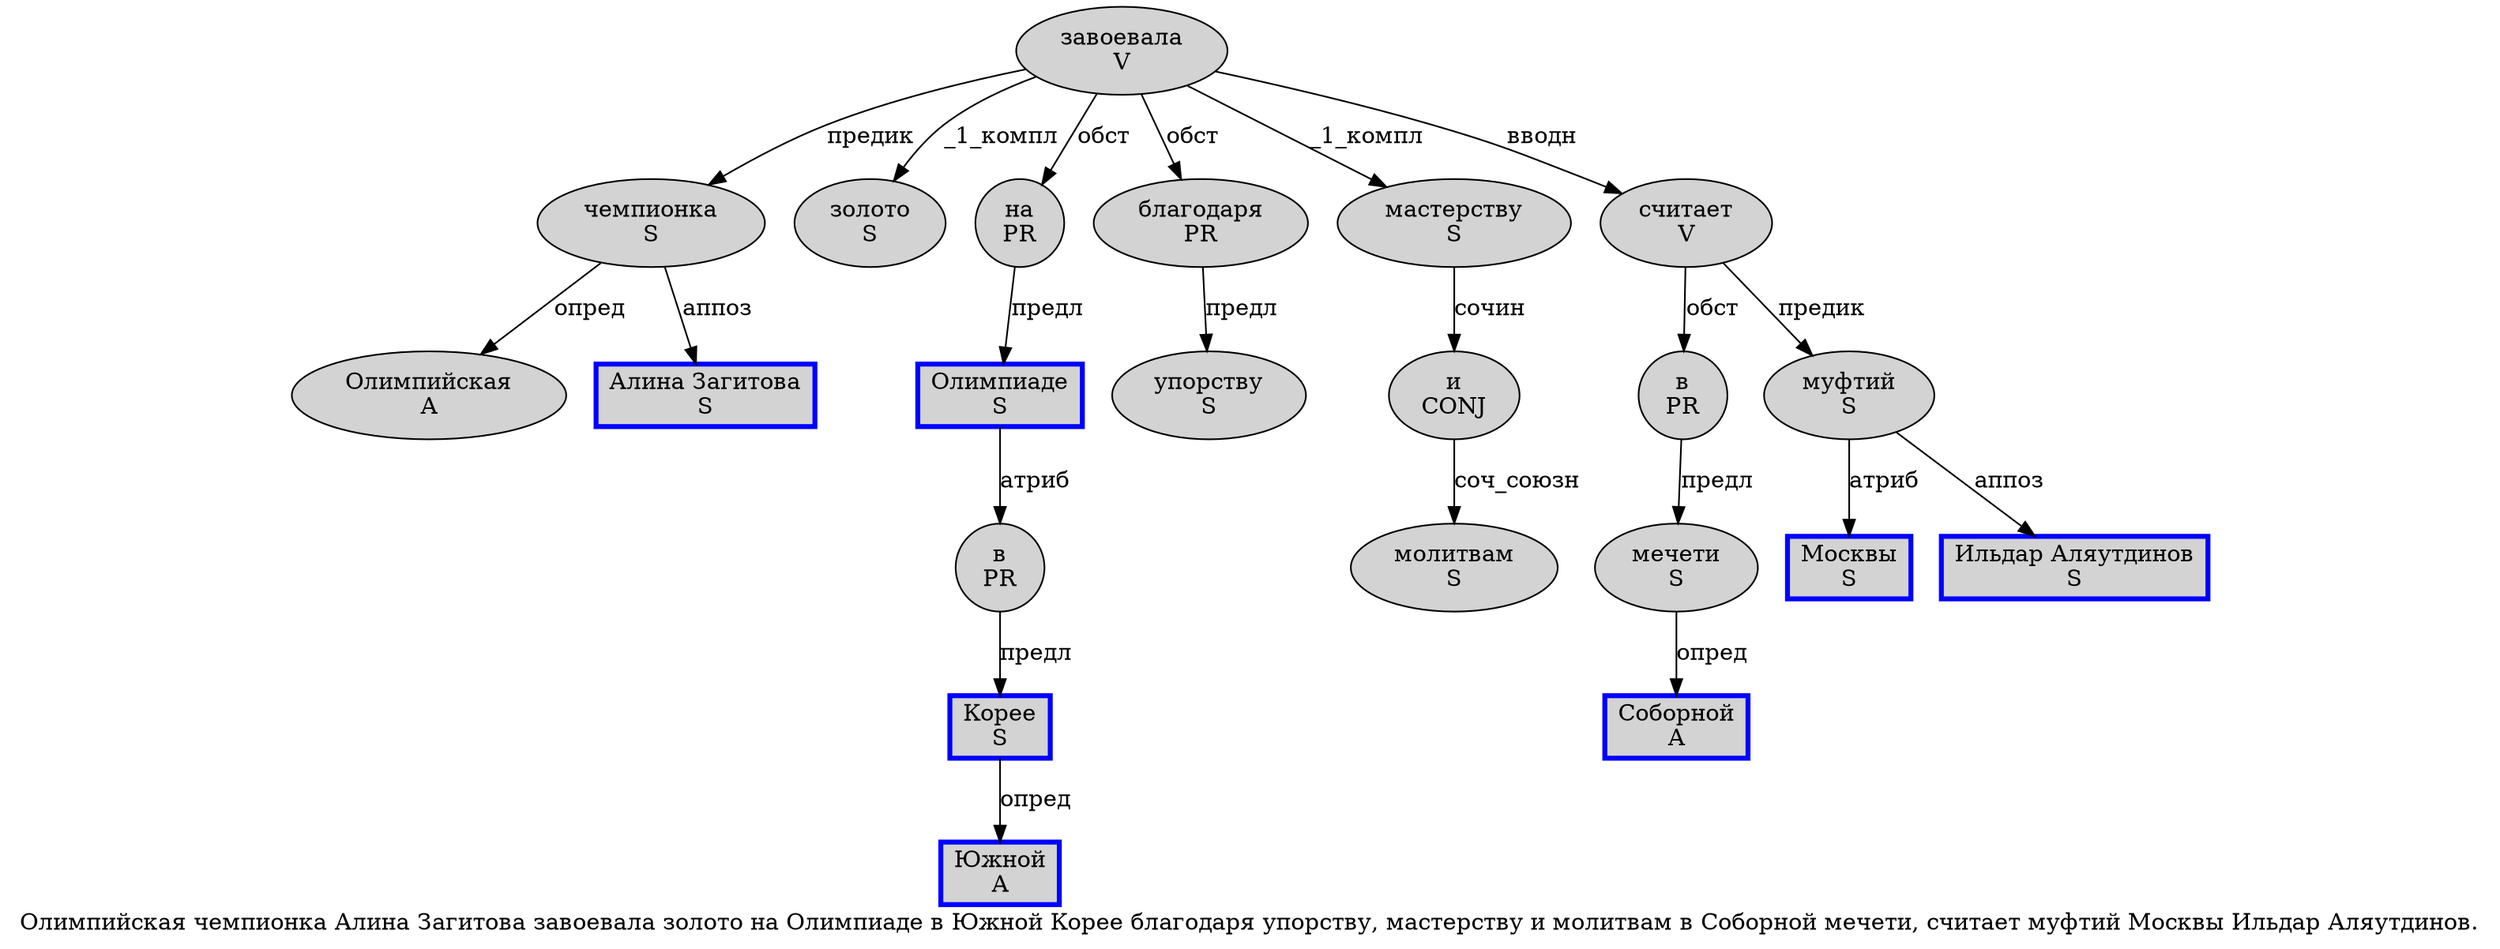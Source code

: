 digraph SENTENCE_1246 {
	graph [label="Олимпийская чемпионка Алина Загитова завоевала золото на Олимпиаде в Южной Корее благодаря упорству, мастерству и молитвам в Соборной мечети, считает муфтий Москвы Ильдар Аляутдинов."]
	node [style=filled]
		0 [label="Олимпийская
A" color="" fillcolor=lightgray penwidth=1 shape=ellipse]
		1 [label="чемпионка
S" color="" fillcolor=lightgray penwidth=1 shape=ellipse]
		2 [label="Алина Загитова
S" color=blue fillcolor=lightgray penwidth=3 shape=box]
		3 [label="завоевала
V" color="" fillcolor=lightgray penwidth=1 shape=ellipse]
		4 [label="золото
S" color="" fillcolor=lightgray penwidth=1 shape=ellipse]
		5 [label="на
PR" color="" fillcolor=lightgray penwidth=1 shape=ellipse]
		6 [label="Олимпиаде
S" color=blue fillcolor=lightgray penwidth=3 shape=box]
		7 [label="в
PR" color="" fillcolor=lightgray penwidth=1 shape=ellipse]
		8 [label="Южной
A" color=blue fillcolor=lightgray penwidth=3 shape=box]
		9 [label="Корее
S" color=blue fillcolor=lightgray penwidth=3 shape=box]
		10 [label="благодаря
PR" color="" fillcolor=lightgray penwidth=1 shape=ellipse]
		11 [label="упорству
S" color="" fillcolor=lightgray penwidth=1 shape=ellipse]
		13 [label="мастерству
S" color="" fillcolor=lightgray penwidth=1 shape=ellipse]
		14 [label="и
CONJ" color="" fillcolor=lightgray penwidth=1 shape=ellipse]
		15 [label="молитвам
S" color="" fillcolor=lightgray penwidth=1 shape=ellipse]
		16 [label="в
PR" color="" fillcolor=lightgray penwidth=1 shape=ellipse]
		17 [label="Соборной
A" color=blue fillcolor=lightgray penwidth=3 shape=box]
		18 [label="мечети
S" color="" fillcolor=lightgray penwidth=1 shape=ellipse]
		20 [label="считает
V" color="" fillcolor=lightgray penwidth=1 shape=ellipse]
		21 [label="муфтий
S" color="" fillcolor=lightgray penwidth=1 shape=ellipse]
		22 [label="Москвы
S" color=blue fillcolor=lightgray penwidth=3 shape=box]
		23 [label="Ильдар Аляутдинов
S" color=blue fillcolor=lightgray penwidth=3 shape=box]
			14 -> 15 [label="соч_союзн"]
			13 -> 14 [label="сочин"]
			7 -> 9 [label="предл"]
			21 -> 22 [label="атриб"]
			21 -> 23 [label="аппоз"]
			5 -> 6 [label="предл"]
			3 -> 1 [label="предик"]
			3 -> 4 [label="_1_компл"]
			3 -> 5 [label="обст"]
			3 -> 10 [label="обст"]
			3 -> 13 [label="_1_компл"]
			3 -> 20 [label="вводн"]
			9 -> 8 [label="опред"]
			10 -> 11 [label="предл"]
			18 -> 17 [label="опред"]
			1 -> 0 [label="опред"]
			1 -> 2 [label="аппоз"]
			20 -> 16 [label="обст"]
			20 -> 21 [label="предик"]
			6 -> 7 [label="атриб"]
			16 -> 18 [label="предл"]
}